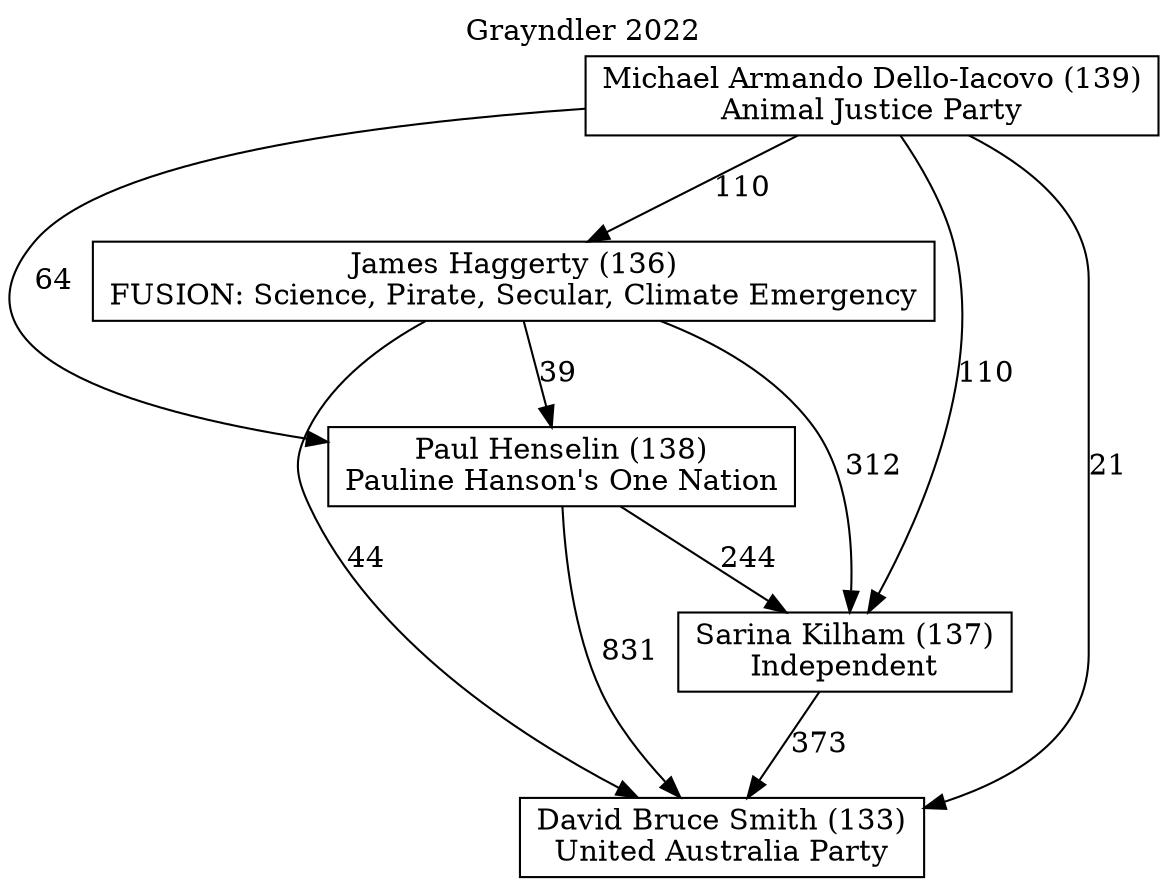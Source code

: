 // House preference flow
digraph "David Bruce Smith (133)_Grayndler_2022" {
	graph [label="Grayndler 2022" labelloc=t mclimit=2]
	node [shape=box]
	"David Bruce Smith (133)" [label="David Bruce Smith (133)
United Australia Party"]
	"Sarina Kilham (137)" [label="Sarina Kilham (137)
Independent"]
	"Paul Henselin (138)" [label="Paul Henselin (138)
Pauline Hanson's One Nation"]
	"James Haggerty (136)" [label="James Haggerty (136)
FUSION: Science, Pirate, Secular, Climate Emergency"]
	"Michael Armando Dello-Iacovo (139)" [label="Michael Armando Dello-Iacovo (139)
Animal Justice Party"]
	"Sarina Kilham (137)" -> "David Bruce Smith (133)" [label=373]
	"Paul Henselin (138)" -> "Sarina Kilham (137)" [label=244]
	"James Haggerty (136)" -> "Paul Henselin (138)" [label=39]
	"Michael Armando Dello-Iacovo (139)" -> "James Haggerty (136)" [label=110]
	"Paul Henselin (138)" -> "David Bruce Smith (133)" [label=831]
	"James Haggerty (136)" -> "David Bruce Smith (133)" [label=44]
	"Michael Armando Dello-Iacovo (139)" -> "David Bruce Smith (133)" [label=21]
	"Michael Armando Dello-Iacovo (139)" -> "Paul Henselin (138)" [label=64]
	"James Haggerty (136)" -> "Sarina Kilham (137)" [label=312]
	"Michael Armando Dello-Iacovo (139)" -> "Sarina Kilham (137)" [label=110]
}
